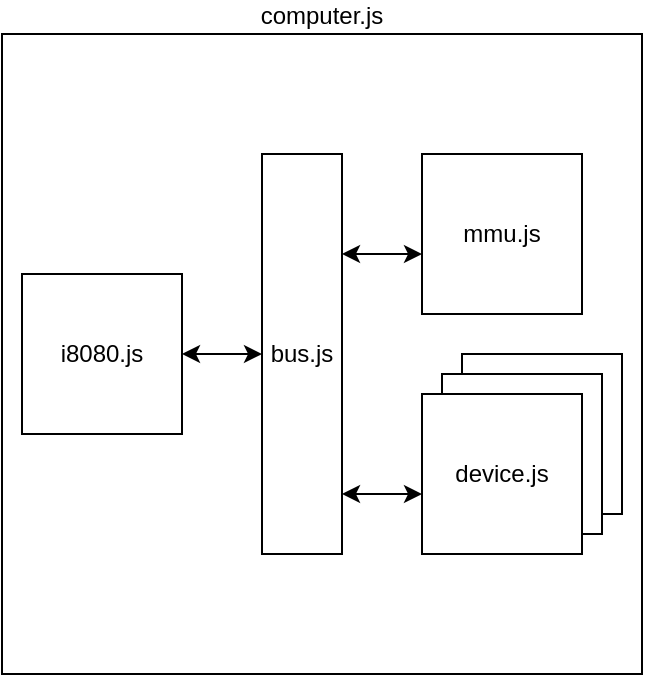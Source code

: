 <mxfile version="19.0.2" type="device"><diagram id="UDy_dYwJgrF0bi1gWuhx" name="Page-1"><mxGraphModel dx="770" dy="479" grid="1" gridSize="10" guides="1" tooltips="1" connect="1" arrows="1" fold="1" page="1" pageScale="1" pageWidth="827" pageHeight="1169" math="0" shadow="0"><root><mxCell id="0"/><mxCell id="1" parent="0"/><mxCell id="3" value="computer.js" style="whiteSpace=wrap;html=1;aspect=fixed;labelPosition=center;verticalLabelPosition=top;align=center;verticalAlign=bottom;" parent="1" vertex="1"><mxGeometry x="270" y="300" width="320" height="320" as="geometry"/></mxCell><mxCell id="5" value="bus.js" style="rounded=0;whiteSpace=wrap;html=1;labelPosition=center;verticalLabelPosition=middle;align=center;verticalAlign=middle;" parent="1" vertex="1"><mxGeometry x="400" y="360" width="40" height="200" as="geometry"/></mxCell><mxCell id="6" value="mmu.js" style="whiteSpace=wrap;html=1;aspect=fixed;" parent="1" vertex="1"><mxGeometry x="480" y="360" width="80" height="80" as="geometry"/></mxCell><mxCell id="7" value="DEVICE" style="whiteSpace=wrap;html=1;aspect=fixed;" parent="1" vertex="1"><mxGeometry x="500" y="460" width="80" height="80" as="geometry"/></mxCell><mxCell id="12" value="i8080.js" style="whiteSpace=wrap;html=1;aspect=fixed;" parent="1" vertex="1"><mxGeometry x="280" y="420" width="80" height="80" as="geometry"/></mxCell><mxCell id="13" value="DEVICE" style="whiteSpace=wrap;html=1;aspect=fixed;" parent="1" vertex="1"><mxGeometry x="490" y="470" width="80" height="80" as="geometry"/></mxCell><mxCell id="14" value="device.js" style="whiteSpace=wrap;html=1;aspect=fixed;" parent="1" vertex="1"><mxGeometry x="480" y="480" width="80" height="80" as="geometry"/></mxCell><mxCell id="15" value="" style="endArrow=classic;startArrow=classic;html=1;" parent="1" edge="1"><mxGeometry width="50" height="50" relative="1" as="geometry"><mxPoint x="440" y="530" as="sourcePoint"/><mxPoint x="480" y="530" as="targetPoint"/></mxGeometry></mxCell><mxCell id="16" value="" style="endArrow=classic;startArrow=classic;html=1;exitX=1;exitY=0.5;exitDx=0;exitDy=0;entryX=0;entryY=0.5;entryDx=0;entryDy=0;" parent="1" source="12" target="5" edge="1"><mxGeometry width="50" height="50" relative="1" as="geometry"><mxPoint x="430" y="540" as="sourcePoint"/><mxPoint x="480" y="490" as="targetPoint"/></mxGeometry></mxCell><mxCell id="17" value="" style="endArrow=classic;startArrow=classic;html=1;exitX=1;exitY=0.25;exitDx=0;exitDy=0;" parent="1" source="5" edge="1"><mxGeometry width="50" height="50" relative="1" as="geometry"><mxPoint x="430" y="480" as="sourcePoint"/><mxPoint x="480" y="410" as="targetPoint"/></mxGeometry></mxCell></root></mxGraphModel></diagram></mxfile>